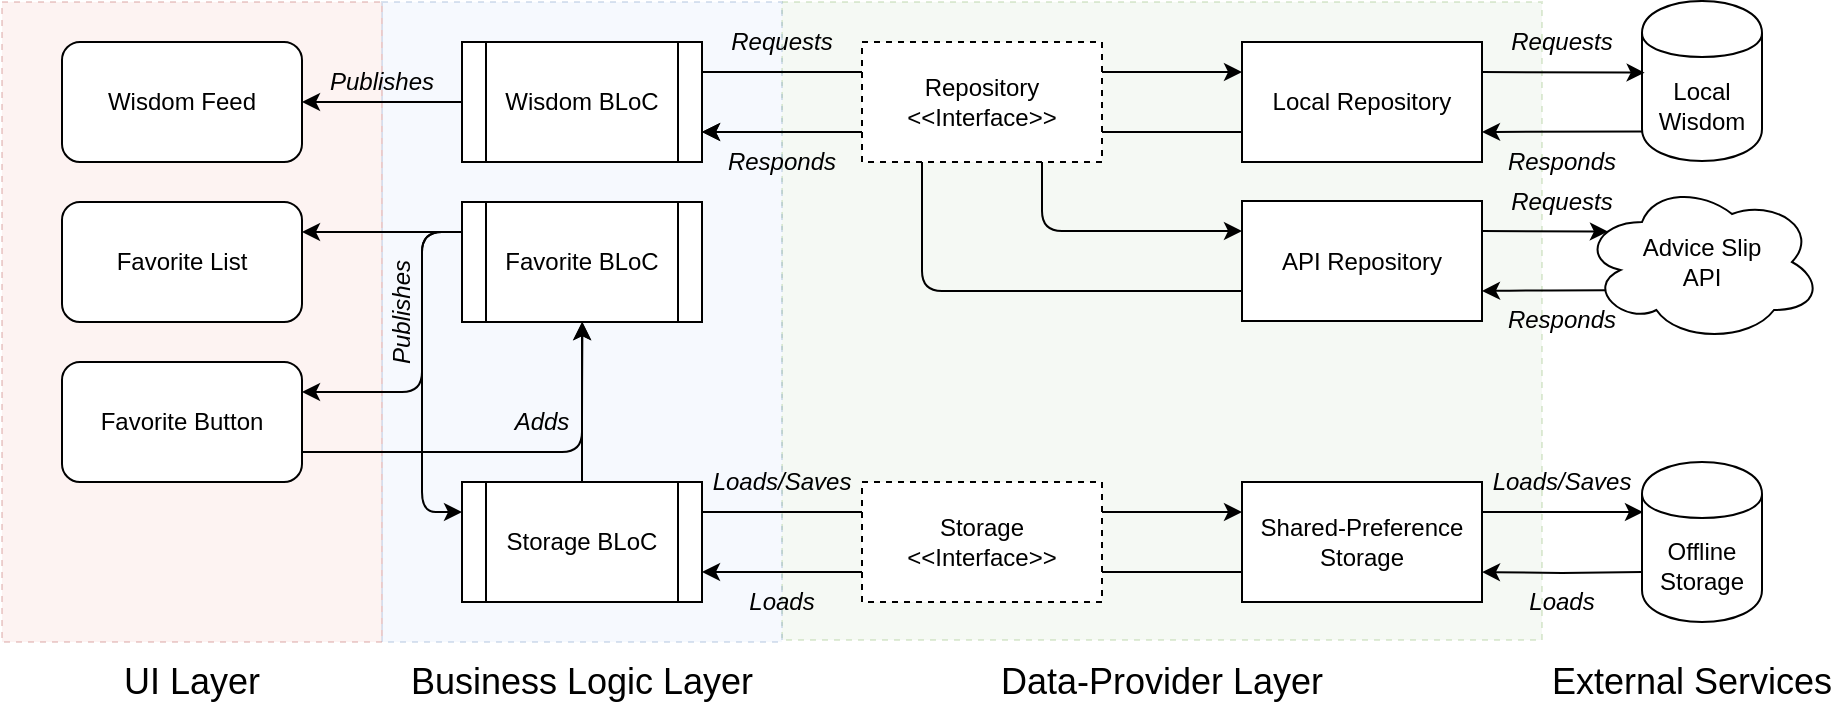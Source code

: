 <mxfile version="12.1.0" type="device" pages="1"><diagram id="8VS-uB3IodnYYs4xb3F6" name="Page-1"><mxGraphModel dx="1747" dy="1683" grid="1" gridSize="10" guides="1" tooltips="1" connect="1" arrows="1" fold="1" page="1" pageScale="1" pageWidth="827" pageHeight="1169" math="0" shadow="0"><root><mxCell id="0"/><mxCell id="1" parent="0"/><mxCell id="3Pu6AcYaoJQXOkztMN1--4" value="" style="rounded=0;whiteSpace=wrap;html=1;dashed=1;fontSize=21;fillColor=#d5e8d4;strokeColor=#82b366;opacity=25;" vertex="1" parent="1"><mxGeometry x="380" width="380" height="319" as="geometry"/></mxCell><mxCell id="3Pu6AcYaoJQXOkztMN1--3" value="" style="rounded=0;whiteSpace=wrap;html=1;dashed=1;fontSize=21;fillColor=#dae8fc;strokeColor=#6c8ebf;opacity=25;" vertex="1" parent="1"><mxGeometry x="180" width="200" height="320" as="geometry"/></mxCell><mxCell id="3Pu6AcYaoJQXOkztMN1--2" value="" style="rounded=0;whiteSpace=wrap;html=1;dashed=1;fontSize=21;fillColor=#f8cecc;strokeColor=#b85450;opacity=25;" vertex="1" parent="1"><mxGeometry x="-10" width="190" height="320" as="geometry"/></mxCell><mxCell id="A2WBgfQ7cFJWv3P1dN0y-1" value="Wisdom Feed" style="rounded=1;whiteSpace=wrap;html=1;" parent="1" vertex="1"><mxGeometry x="20" y="20" width="120" height="60" as="geometry"/></mxCell><mxCell id="A2WBgfQ7cFJWv3P1dN0y-2" value="Favorite List" style="rounded=1;whiteSpace=wrap;html=1;" parent="1" vertex="1"><mxGeometry x="20" y="100" width="120" height="60" as="geometry"/></mxCell><mxCell id="3Pu6AcYaoJQXOkztMN1--39" style="edgeStyle=orthogonalEdgeStyle;rounded=1;orthogonalLoop=1;jettySize=auto;html=1;exitX=1;exitY=0.75;exitDx=0;exitDy=0;entryX=0.5;entryY=1;entryDx=0;entryDy=0;strokeWidth=1;fontSize=18;" edge="1" parent="1" source="A2WBgfQ7cFJWv3P1dN0y-3" target="A2WBgfQ7cFJWv3P1dN0y-5"><mxGeometry relative="1" as="geometry"/></mxCell><mxCell id="A2WBgfQ7cFJWv3P1dN0y-3" value="Favorite Button" style="rounded=1;whiteSpace=wrap;html=1;" parent="1" vertex="1"><mxGeometry x="20" y="180" width="120" height="60" as="geometry"/></mxCell><mxCell id="3Pu6AcYaoJQXOkztMN1--16" style="edgeStyle=orthogonalEdgeStyle;rounded=0;orthogonalLoop=1;jettySize=auto;html=1;exitX=0;exitY=0.5;exitDx=0;exitDy=0;entryX=1;entryY=0.5;entryDx=0;entryDy=0;strokeWidth=1;fontSize=18;" edge="1" parent="1" source="A2WBgfQ7cFJWv3P1dN0y-4" target="A2WBgfQ7cFJWv3P1dN0y-1"><mxGeometry relative="1" as="geometry"/></mxCell><mxCell id="3Pu6AcYaoJQXOkztMN1--21" style="edgeStyle=orthogonalEdgeStyle;rounded=0;orthogonalLoop=1;jettySize=auto;html=1;exitX=1;exitY=0.25;exitDx=0;exitDy=0;entryX=0;entryY=0.25;entryDx=0;entryDy=0;strokeWidth=1;fontSize=18;" edge="1" parent="1" source="A2WBgfQ7cFJWv3P1dN0y-4" target="3Pu6AcYaoJQXOkztMN1--5"><mxGeometry relative="1" as="geometry"/></mxCell><mxCell id="3Pu6AcYaoJQXOkztMN1--25" style="edgeStyle=orthogonalEdgeStyle;rounded=1;orthogonalLoop=1;jettySize=auto;html=1;exitX=1;exitY=0.25;exitDx=0;exitDy=0;entryX=0;entryY=0.25;entryDx=0;entryDy=0;strokeWidth=1;fontSize=18;" edge="1" parent="1" source="A2WBgfQ7cFJWv3P1dN0y-4" target="3Pu6AcYaoJQXOkztMN1--6"><mxGeometry relative="1" as="geometry"><Array as="points"><mxPoint x="510" y="35"/><mxPoint x="510" y="114"/></Array></mxGeometry></mxCell><mxCell id="A2WBgfQ7cFJWv3P1dN0y-4" value="Wisdom BLoC" style="shape=process;whiteSpace=wrap;html=1;backgroundOutline=1;" parent="1" vertex="1"><mxGeometry x="220" y="20" width="120" height="60" as="geometry"/></mxCell><mxCell id="3Pu6AcYaoJQXOkztMN1--36" style="edgeStyle=orthogonalEdgeStyle;rounded=1;orthogonalLoop=1;jettySize=auto;html=1;exitX=0;exitY=0.25;exitDx=0;exitDy=0;entryX=1;entryY=0.25;entryDx=0;entryDy=0;strokeWidth=1;fontSize=18;" edge="1" parent="1" source="A2WBgfQ7cFJWv3P1dN0y-5" target="A2WBgfQ7cFJWv3P1dN0y-2"><mxGeometry relative="1" as="geometry"/></mxCell><mxCell id="3Pu6AcYaoJQXOkztMN1--37" style="edgeStyle=orthogonalEdgeStyle;rounded=1;orthogonalLoop=1;jettySize=auto;html=1;exitX=0;exitY=0.25;exitDx=0;exitDy=0;entryX=1;entryY=0.25;entryDx=0;entryDy=0;strokeWidth=1;fontSize=18;" edge="1" parent="1" source="A2WBgfQ7cFJWv3P1dN0y-5" target="A2WBgfQ7cFJWv3P1dN0y-3"><mxGeometry relative="1" as="geometry"><Array as="points"><mxPoint x="200" y="115"/><mxPoint x="200" y="195"/></Array></mxGeometry></mxCell><mxCell id="3Pu6AcYaoJQXOkztMN1--38" style="edgeStyle=orthogonalEdgeStyle;rounded=1;orthogonalLoop=1;jettySize=auto;html=1;exitX=0;exitY=0.25;exitDx=0;exitDy=0;entryX=0;entryY=0.25;entryDx=0;entryDy=0;strokeWidth=1;fontSize=18;" edge="1" parent="1" source="A2WBgfQ7cFJWv3P1dN0y-5" target="glZOjdkqKp2NbTkPnZqp-3"><mxGeometry relative="1" as="geometry"/></mxCell><mxCell id="A2WBgfQ7cFJWv3P1dN0y-5" value="Favorite BLoC" style="shape=process;whiteSpace=wrap;html=1;backgroundOutline=1;" parent="1" vertex="1"><mxGeometry x="220" y="100" width="120" height="60" as="geometry"/></mxCell><mxCell id="3Pu6AcYaoJQXOkztMN1--29" style="edgeStyle=orthogonalEdgeStyle;orthogonalLoop=1;jettySize=auto;html=1;exitX=0.019;exitY=0.815;exitDx=0;exitDy=0;entryX=1;entryY=0.75;entryDx=0;entryDy=0;strokeWidth=1;fontSize=18;exitPerimeter=0;curved=1;" edge="1" parent="1" source="A2WBgfQ7cFJWv3P1dN0y-10" target="3Pu6AcYaoJQXOkztMN1--5"><mxGeometry relative="1" as="geometry"/></mxCell><mxCell id="A2WBgfQ7cFJWv3P1dN0y-10" value="Local&lt;br&gt;Wisdom" style="shape=cylinder;whiteSpace=wrap;html=1;boundedLbl=1;backgroundOutline=1;" parent="1" vertex="1"><mxGeometry x="810" y="-0.5" width="60" height="80" as="geometry"/></mxCell><mxCell id="3Pu6AcYaoJQXOkztMN1--31" style="edgeStyle=orthogonalEdgeStyle;orthogonalLoop=1;jettySize=auto;html=1;exitX=0.098;exitY=0.677;exitDx=0;exitDy=0;exitPerimeter=0;entryX=1;entryY=0.75;entryDx=0;entryDy=0;strokeWidth=1;fontSize=18;curved=1;" edge="1" parent="1" source="A2WBgfQ7cFJWv3P1dN0y-11" target="3Pu6AcYaoJQXOkztMN1--6"><mxGeometry relative="1" as="geometry"/></mxCell><mxCell id="A2WBgfQ7cFJWv3P1dN0y-11" value="Advice Slip &lt;br&gt;API" style="ellipse;shape=cloud;whiteSpace=wrap;html=1;" parent="1" vertex="1"><mxGeometry x="780" y="90" width="120" height="80" as="geometry"/></mxCell><mxCell id="3Pu6AcYaoJQXOkztMN1--33" style="edgeStyle=orthogonalEdgeStyle;rounded=0;orthogonalLoop=1;jettySize=auto;html=1;entryX=1;entryY=0.75;entryDx=0;entryDy=0;strokeWidth=1;fontSize=18;" edge="1" parent="1" target="3Pu6AcYaoJQXOkztMN1--7"><mxGeometry relative="1" as="geometry"><mxPoint x="810" y="285" as="sourcePoint"/></mxGeometry></mxCell><mxCell id="A2WBgfQ7cFJWv3P1dN0y-23" value="Offline&lt;br&gt;Storage" style="shape=cylinder;whiteSpace=wrap;html=1;boundedLbl=1;backgroundOutline=1;" parent="1" vertex="1"><mxGeometry x="810" y="230" width="60" height="80" as="geometry"/></mxCell><mxCell id="3Pu6AcYaoJQXOkztMN1--23" style="edgeStyle=orthogonalEdgeStyle;rounded=0;orthogonalLoop=1;jettySize=auto;html=1;exitX=1;exitY=0.25;exitDx=0;exitDy=0;entryX=0;entryY=0.25;entryDx=0;entryDy=0;strokeWidth=1;fontSize=18;" edge="1" parent="1" source="glZOjdkqKp2NbTkPnZqp-3" target="3Pu6AcYaoJQXOkztMN1--7"><mxGeometry relative="1" as="geometry"/></mxCell><mxCell id="3Pu6AcYaoJQXOkztMN1--40" style="edgeStyle=orthogonalEdgeStyle;rounded=1;orthogonalLoop=1;jettySize=auto;html=1;exitX=0.5;exitY=0;exitDx=0;exitDy=0;strokeWidth=1;fontSize=18;" edge="1" parent="1" source="glZOjdkqKp2NbTkPnZqp-3"><mxGeometry relative="1" as="geometry"><mxPoint x="280.207" y="160.0" as="targetPoint"/></mxGeometry></mxCell><mxCell id="glZOjdkqKp2NbTkPnZqp-3" value="Storage BLoC" style="shape=process;whiteSpace=wrap;html=1;backgroundOutline=1;" parent="1" vertex="1"><mxGeometry x="220" y="240" width="120" height="60" as="geometry"/></mxCell><mxCell id="3Pu6AcYaoJQXOkztMN1--22" style="edgeStyle=orthogonalEdgeStyle;rounded=0;orthogonalLoop=1;jettySize=auto;html=1;exitX=0;exitY=0.75;exitDx=0;exitDy=0;entryX=1;entryY=0.75;entryDx=0;entryDy=0;strokeWidth=1;fontSize=18;" edge="1" parent="1" source="3Pu6AcYaoJQXOkztMN1--5" target="A2WBgfQ7cFJWv3P1dN0y-4"><mxGeometry relative="1" as="geometry"/></mxCell><mxCell id="3Pu6AcYaoJQXOkztMN1--28" style="edgeStyle=orthogonalEdgeStyle;orthogonalLoop=1;jettySize=auto;html=1;exitX=1;exitY=0.25;exitDx=0;exitDy=0;strokeWidth=1;fontSize=18;entryX=0.022;entryY=0.448;entryDx=0;entryDy=0;entryPerimeter=0;curved=1;" edge="1" parent="1" source="3Pu6AcYaoJQXOkztMN1--5" target="A2WBgfQ7cFJWv3P1dN0y-10"><mxGeometry relative="1" as="geometry"/></mxCell><mxCell id="3Pu6AcYaoJQXOkztMN1--5" value="&lt;font style=&quot;font-size: 12px ; line-height: 100%&quot;&gt;Local Repository&lt;/font&gt;" style="rounded=0;whiteSpace=wrap;html=1;fontSize=12;align=center;" vertex="1" parent="1"><mxGeometry x="610" y="20" width="120" height="60" as="geometry"/></mxCell><mxCell id="3Pu6AcYaoJQXOkztMN1--26" style="edgeStyle=orthogonalEdgeStyle;rounded=1;orthogonalLoop=1;jettySize=auto;html=1;exitX=0;exitY=0.75;exitDx=0;exitDy=0;entryX=1;entryY=0.75;entryDx=0;entryDy=0;strokeWidth=1;fontSize=18;" edge="1" parent="1" source="3Pu6AcYaoJQXOkztMN1--6" target="A2WBgfQ7cFJWv3P1dN0y-4"><mxGeometry relative="1" as="geometry"><Array as="points"><mxPoint x="450" y="144"/><mxPoint x="450" y="65"/></Array></mxGeometry></mxCell><mxCell id="3Pu6AcYaoJQXOkztMN1--30" style="edgeStyle=orthogonalEdgeStyle;orthogonalLoop=1;jettySize=auto;html=1;exitX=1;exitY=0.25;exitDx=0;exitDy=0;entryX=0.108;entryY=0.31;entryDx=0;entryDy=0;entryPerimeter=0;strokeWidth=1;fontSize=18;curved=1;" edge="1" parent="1" source="3Pu6AcYaoJQXOkztMN1--6" target="A2WBgfQ7cFJWv3P1dN0y-11"><mxGeometry relative="1" as="geometry"/></mxCell><mxCell id="3Pu6AcYaoJQXOkztMN1--6" value="&lt;span style=&quot;font-size: 12px ; white-space: normal&quot;&gt;API Repository&lt;/span&gt;" style="rounded=0;whiteSpace=wrap;html=1;fontSize=12;align=center;" vertex="1" parent="1"><mxGeometry x="610" y="99.5" width="120" height="60" as="geometry"/></mxCell><mxCell id="3Pu6AcYaoJQXOkztMN1--24" style="edgeStyle=orthogonalEdgeStyle;rounded=0;orthogonalLoop=1;jettySize=auto;html=1;exitX=0;exitY=0.75;exitDx=0;exitDy=0;entryX=1;entryY=0.75;entryDx=0;entryDy=0;strokeWidth=1;fontSize=18;" edge="1" parent="1" source="3Pu6AcYaoJQXOkztMN1--7" target="glZOjdkqKp2NbTkPnZqp-3"><mxGeometry relative="1" as="geometry"/></mxCell><mxCell id="3Pu6AcYaoJQXOkztMN1--32" style="edgeStyle=orthogonalEdgeStyle;rounded=0;orthogonalLoop=1;jettySize=auto;html=1;exitX=1;exitY=0.25;exitDx=0;exitDy=0;entryX=0.008;entryY=0.313;entryDx=0;entryDy=0;strokeWidth=1;fontSize=18;entryPerimeter=0;" edge="1" parent="1" source="3Pu6AcYaoJQXOkztMN1--7" target="A2WBgfQ7cFJWv3P1dN0y-23"><mxGeometry relative="1" as="geometry"/></mxCell><mxCell id="3Pu6AcYaoJQXOkztMN1--7" value="Shared-Preference Storage" style="rounded=0;fontSize=12;spacing=0;whiteSpace=wrap;html=1;verticalAlign=middle;" vertex="1" parent="1"><mxGeometry x="610" y="240" width="120" height="60" as="geometry"/></mxCell><mxCell id="3Pu6AcYaoJQXOkztMN1--11" value="UI Layer" style="text;html=1;strokeColor=none;fillColor=none;align=center;verticalAlign=middle;whiteSpace=wrap;rounded=0;fontSize=18;" vertex="1" parent="1"><mxGeometry x="-10" y="330" width="190" height="20" as="geometry"/></mxCell><mxCell id="3Pu6AcYaoJQXOkztMN1--12" value="Business Logic Layer" style="text;html=1;strokeColor=none;fillColor=none;align=center;verticalAlign=middle;whiteSpace=wrap;rounded=0;fontSize=18;" vertex="1" parent="1"><mxGeometry x="180" y="330" width="200" height="20" as="geometry"/></mxCell><mxCell id="3Pu6AcYaoJQXOkztMN1--13" value="Data-Provider Layer" style="text;html=1;strokeColor=none;fillColor=none;align=center;verticalAlign=middle;whiteSpace=wrap;rounded=0;fontSize=18;" vertex="1" parent="1"><mxGeometry x="380" y="330" width="380" height="20" as="geometry"/></mxCell><mxCell id="3Pu6AcYaoJQXOkztMN1--14" value="External Services" style="text;html=1;strokeColor=none;fillColor=none;align=center;verticalAlign=middle;whiteSpace=wrap;rounded=0;fontSize=18;" vertex="1" parent="1"><mxGeometry x="760" y="330" width="150" height="20" as="geometry"/></mxCell><mxCell id="A2WBgfQ7cFJWv3P1dN0y-9" value="&lt;span style=&quot;white-space: normal&quot;&gt;Repository&lt;/span&gt;&lt;br style=&quot;white-space: normal&quot;&gt;&lt;span style=&quot;white-space: normal&quot;&gt;&amp;lt;&amp;lt;Interface&amp;gt;&amp;gt;&lt;/span&gt;" style="rounded=0;whiteSpace=wrap;html=1;dashed=1;" parent="1" vertex="1"><mxGeometry x="420" y="20" width="120" height="60" as="geometry"/></mxCell><mxCell id="glZOjdkqKp2NbTkPnZqp-1" value="&lt;span style=&quot;white-space: normal&quot;&gt;Storage&lt;br&gt;&amp;lt;&amp;lt;Interface&amp;gt;&amp;gt;&lt;/span&gt;" style="rounded=0;whiteSpace=wrap;html=1;dashed=1;" parent="1" vertex="1"><mxGeometry x="420" y="240" width="120" height="60" as="geometry"/></mxCell><mxCell id="3Pu6AcYaoJQXOkztMN1--41" value="&lt;i&gt;Publishes&lt;/i&gt;" style="text;html=1;strokeColor=none;fillColor=none;align=center;verticalAlign=middle;whiteSpace=wrap;rounded=0;fontSize=12;" vertex="1" parent="1"><mxGeometry x="140" y="30" width="80" height="20" as="geometry"/></mxCell><mxCell id="3Pu6AcYaoJQXOkztMN1--42" value="&lt;i&gt;Publishes&lt;/i&gt;" style="text;html=1;strokeColor=none;fillColor=none;align=center;verticalAlign=middle;whiteSpace=wrap;rounded=0;fontSize=12;rotation=-90;" vertex="1" parent="1"><mxGeometry x="155" y="145" width="70" height="20" as="geometry"/></mxCell><mxCell id="3Pu6AcYaoJQXOkztMN1--43" value="&lt;i&gt;Adds&lt;/i&gt;" style="text;html=1;strokeColor=none;fillColor=none;align=center;verticalAlign=middle;whiteSpace=wrap;rounded=0;fontSize=12;" vertex="1" parent="1"><mxGeometry x="240" y="200" width="40" height="20" as="geometry"/></mxCell><mxCell id="3Pu6AcYaoJQXOkztMN1--44" value="&lt;i&gt;Requests&lt;/i&gt;" style="text;html=1;strokeColor=none;fillColor=none;align=center;verticalAlign=middle;whiteSpace=wrap;rounded=0;fontSize=12;" vertex="1" parent="1"><mxGeometry x="340" y="10" width="80" height="20" as="geometry"/></mxCell><mxCell id="3Pu6AcYaoJQXOkztMN1--45" value="&lt;i&gt;Requests&lt;/i&gt;" style="text;html=1;strokeColor=none;fillColor=none;align=center;verticalAlign=middle;whiteSpace=wrap;rounded=0;fontSize=12;" vertex="1" parent="1"><mxGeometry x="730" y="10" width="80" height="20" as="geometry"/></mxCell><mxCell id="3Pu6AcYaoJQXOkztMN1--46" value="&lt;i&gt;Requests&lt;/i&gt;" style="text;html=1;strokeColor=none;fillColor=none;align=center;verticalAlign=middle;whiteSpace=wrap;rounded=0;fontSize=12;" vertex="1" parent="1"><mxGeometry x="730" y="90" width="80" height="20" as="geometry"/></mxCell><mxCell id="3Pu6AcYaoJQXOkztMN1--47" value="&lt;i&gt;Responds&lt;br&gt;&lt;/i&gt;" style="text;html=1;strokeColor=none;fillColor=none;align=center;verticalAlign=middle;whiteSpace=wrap;rounded=0;fontSize=12;" vertex="1" parent="1"><mxGeometry x="730" y="70" width="80" height="20" as="geometry"/></mxCell><mxCell id="3Pu6AcYaoJQXOkztMN1--48" value="&lt;i&gt;Responds&lt;br&gt;&lt;/i&gt;" style="text;html=1;strokeColor=none;fillColor=none;align=center;verticalAlign=middle;whiteSpace=wrap;rounded=0;fontSize=12;" vertex="1" parent="1"><mxGeometry x="730" y="149.37" width="80" height="20" as="geometry"/></mxCell><mxCell id="3Pu6AcYaoJQXOkztMN1--49" value="&lt;i&gt;Responds&lt;br&gt;&lt;/i&gt;" style="text;html=1;strokeColor=none;fillColor=none;align=center;verticalAlign=middle;whiteSpace=wrap;rounded=0;fontSize=12;" vertex="1" parent="1"><mxGeometry x="340.19" y="70" width="80" height="20" as="geometry"/></mxCell><mxCell id="3Pu6AcYaoJQXOkztMN1--50" value="&lt;i&gt;Loads/Saves&lt;/i&gt;" style="text;html=1;strokeColor=none;fillColor=none;align=center;verticalAlign=middle;whiteSpace=wrap;rounded=0;fontSize=12;" vertex="1" parent="1"><mxGeometry x="360" y="230" width="40" height="20" as="geometry"/></mxCell><mxCell id="3Pu6AcYaoJQXOkztMN1--51" value="&lt;i&gt;Loads/Saves&lt;br&gt;&lt;/i&gt;" style="text;html=1;strokeColor=none;fillColor=none;align=center;verticalAlign=middle;whiteSpace=wrap;rounded=0;fontSize=12;" vertex="1" parent="1"><mxGeometry x="750.178" y="230" width="40" height="20" as="geometry"/></mxCell><mxCell id="3Pu6AcYaoJQXOkztMN1--52" value="&lt;i&gt;Loads&lt;br&gt;&lt;/i&gt;" style="text;html=1;strokeColor=none;fillColor=none;align=center;verticalAlign=middle;whiteSpace=wrap;rounded=0;fontSize=12;" vertex="1" parent="1"><mxGeometry x="360" y="290" width="40" height="20" as="geometry"/></mxCell><mxCell id="3Pu6AcYaoJQXOkztMN1--53" value="&lt;i&gt;Loads&lt;br&gt;&lt;/i&gt;" style="text;html=1;strokeColor=none;fillColor=none;align=center;verticalAlign=middle;whiteSpace=wrap;rounded=0;fontSize=12;" vertex="1" parent="1"><mxGeometry x="750.167" y="290" width="40" height="20" as="geometry"/></mxCell></root></mxGraphModel></diagram></mxfile>